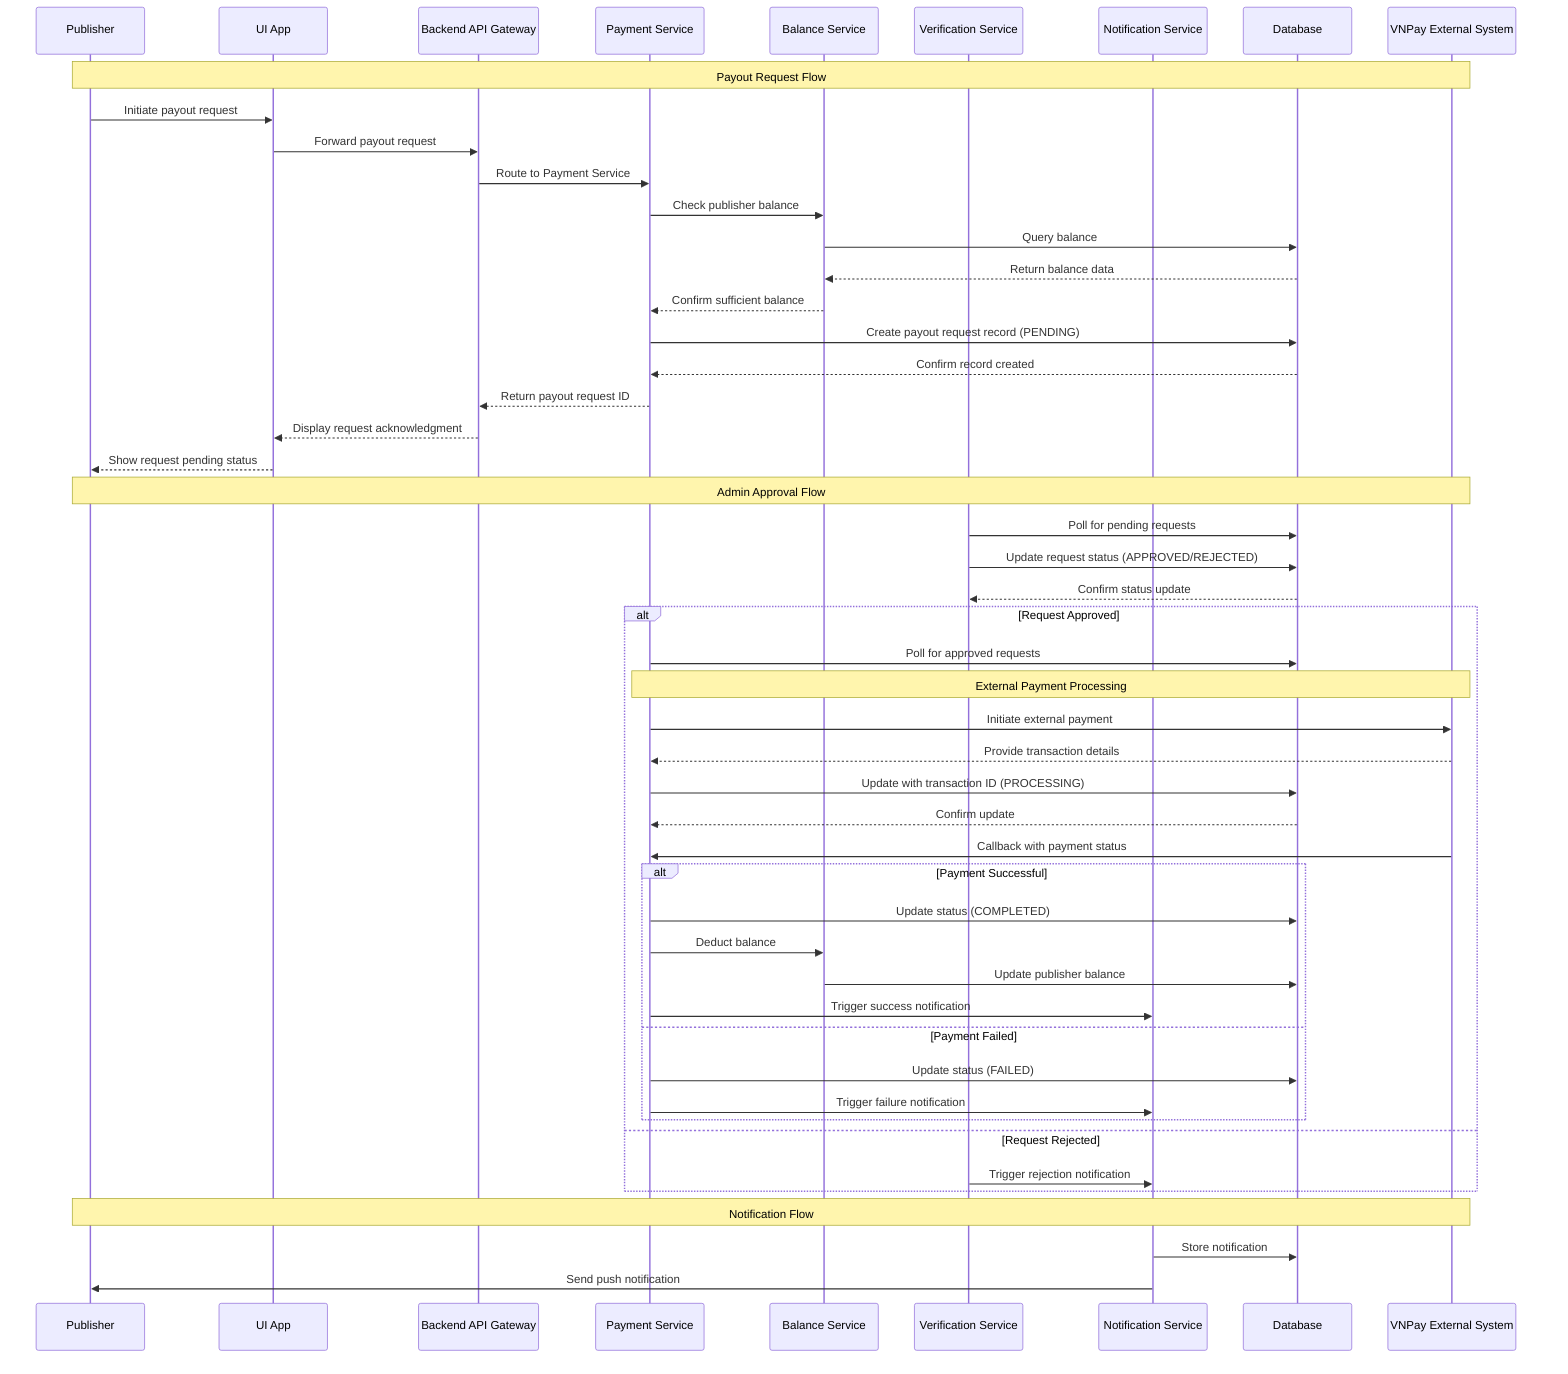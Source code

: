 sequenceDiagram
    participant P as Publisher
    participant UI as UI App
    participant API as Backend API Gateway
    participant PS as Payment Service
    participant BS as Balance Service
    participant VS as Verification Service
    participant NS as Notification Service
    participant DB as Database
    participant VNP as VNPay External System
    
    Note over P,VNP: Payout Request Flow
    
    P->>UI: Initiate payout request
    UI->>API: Forward payout request
    API->>PS: Route to Payment Service
    
    PS->>BS: Check publisher balance
    BS->>DB: Query balance
    DB-->>BS: Return balance data
    BS-->>PS: Confirm sufficient balance
    
    PS->>DB: Create payout request record (PENDING)
    DB-->>PS: Confirm record created
    PS-->>API: Return payout request ID
    API-->>UI: Display request acknowledgment
    UI-->>P: Show request pending status
    
    Note over P,VNP: Admin Approval Flow
    
    VS->>DB: Poll for pending requests
    VS->>DB: Update request status (APPROVED/REJECTED)
    DB-->>VS: Confirm status update
    
    alt Request Approved
        PS->>DB: Poll for approved requests
        
        Note over PS,VNP: External Payment Processing
        PS->>VNP: Initiate external payment
        VNP-->>PS: Provide transaction details
        
        PS->>DB: Update with transaction ID (PROCESSING)
        DB-->>PS: Confirm update
        
        VNP->>PS: Callback with payment status
        
        alt Payment Successful
            PS->>DB: Update status (COMPLETED)
            PS->>BS: Deduct balance
            BS->>DB: Update publisher balance
            PS->>NS: Trigger success notification
        else Payment Failed
            PS->>DB: Update status (FAILED)
            PS->>NS: Trigger failure notification
        end
    else Request Rejected
        VS->>NS: Trigger rejection notification
    end
    
    Note over P,VNP: Notification Flow
    
    NS->>DB: Store notification
    NS->>P: Send push notification